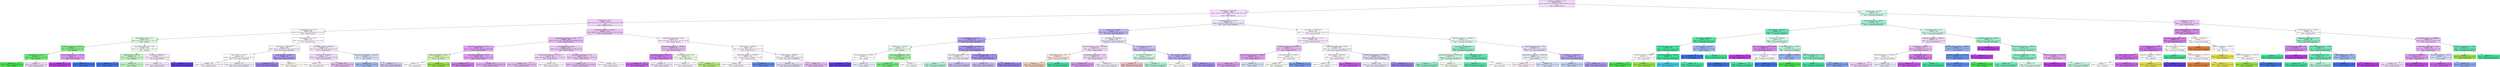 digraph Tree {
node [shape=box, style="filled", color="black"] ;
0 [label="payments_to_affiliates <= 25.5\nsamples = 4374\nvalue = [181, 326, 295, 233, 419, 230, 444, 638, 1273, 244\n91]\nclass = Human Services", fillcolor="#bd39e52b"] ;
1 [label="net_assets <= 17701152.0\nsamples = 3968\nvalue = [176, 313, 290, 227, 232, 229, 387, 634, 1147, 243\n90]\nclass = Human Services", fillcolor="#bd39e527"] ;
0 -> 1 [labeldistance=2.5, labelangle=45, headlabel="True"] ;
2 [label="overall_score <= 83.51\nsamples = 3044\nvalue = [151, 247, 235, 207, 149, 176, 306, 361, 973, 170\n69]\nclass = Human Services", fillcolor="#bd39e53a"] ;
1 -> 2 ;
3 [label="accountability_score <= 72.0\nsamples = 866\nvalue = [52, 66, 61, 114, 32, 49, 99, 148, 179, 41, 25]\nclass = Human Services", fillcolor="#bd39e50b"] ;
2 -> 3 ;
4 [label="accountability_score <= 51.5\nsamples = 156\nvalue = [3, 6, 16, 55, 2, 4, 15, 11, 34, 7, 3]\nclass = Religion", fillcolor="#39e5412c"] ;
3 -> 4 ;
5 [label="fundraising_expenses <= 564355.5\nsamples = 26\nvalue = [0, 0, 0, 18, 0, 1, 2, 0, 4, 1, 0]\nclass = Religion", fillcolor="#39e541a2"] ;
4 -> 5 ;
6 [label="financial_score <= 91.765\nsamples = 23\nvalue = [0, 0, 0, 18, 0, 1, 1, 0, 2, 1, 0]\nclass = Religion", fillcolor="#39e541c2"] ;
5 -> 6 ;
7 [label="samples = 17\nvalue = [0, 0, 0, 17, 0, 0, 0, 0, 0, 0, 0]\nclass = Religion", fillcolor="#39e541ff"] ;
6 -> 7 ;
8 [label="samples = 6\nvalue = [0, 0, 0, 1, 0, 1, 1, 0, 2, 1, 0]\nclass = Human Services", fillcolor="#bd39e533"] ;
6 -> 8 ;
9 [label="excess_or_deficit_for_year <= -33700.0\nsamples = 3\nvalue = [0, 0, 0, 0, 0, 0, 1, 0, 2, 0, 0]\nclass = Human Services", fillcolor="#bd39e57f"] ;
5 -> 9 ;
10 [label="samples = 2\nvalue = [0, 0, 0, 0, 0, 0, 0, 0, 2, 0, 0]\nclass = Human Services", fillcolor="#bd39e5ff"] ;
9 -> 10 ;
11 [label="samples = 1\nvalue = [0, 0, 0, 0, 0, 0, 1, 0, 0, 0, 0]\nclass = Health", fillcolor="#396fe5ff"] ;
9 -> 11 ;
12 [label="comp_leader_expense_pct <= 3.62\nsamples = 130\nvalue = [3, 6, 16, 37, 2, 3, 13, 11, 30, 6, 3]\nclass = Religion", fillcolor="#39e54112"] ;
4 -> 12 ;
13 [label="financial_score <= 23.165\nsamples = 53\nvalue = [1, 2, 5, 24, 0, 1, 4, 2, 9, 4, 1]\nclass = Religion", fillcolor="#39e54157"] ;
12 -> 13 ;
14 [label="samples = 3\nvalue = [0, 0, 0, 0, 0, 0, 3, 0, 0, 0, 0]\nclass = Health", fillcolor="#396fe5ff"] ;
13 -> 14 ;
15 [label="samples = 50\nvalue = [1, 2, 5, 24, 0, 1, 1, 2, 9, 4, 1]\nclass = Religion", fillcolor="#39e5415d"] ;
13 -> 15 ;
16 [label="net_assets <= 8931664.0\nsamples = 77\nvalue = [2, 4, 11, 13, 2, 2, 9, 9, 21, 2, 2]\nclass = Human Services", fillcolor="#bd39e520"] ;
12 -> 16 ;
17 [label="samples = 74\nvalue = [2, 4, 11, 13, 2, 2, 9, 6, 21, 2, 2]\nclass = Human Services", fillcolor="#bd39e521"] ;
16 -> 17 ;
18 [label="samples = 3\nvalue = [0, 0, 0, 0, 0, 0, 0, 3, 0, 0, 0]\nclass = Arts, Culture, Humanities", fillcolor="#6139e5ff"] ;
16 -> 18 ;
19 [label="accountability_score <= 92.5\nsamples = 710\nvalue = [49, 60, 45, 59, 30, 45, 84, 137, 145, 34, 22]\nclass = Human Services", fillcolor="#bd39e504"] ;
3 -> 19 ;
20 [label="net_assets <= 9052270.0\nsamples = 507\nvalue = [40, 45, 30, 46, 16, 30, 49, 118, 89, 28, 16]\nclass = Arts, Culture, Humanities", fillcolor="#6139e512"] ;
19 -> 20 ;
21 [label="other_revenue <= 15527.0\nsamples = 458\nvalue = [40, 40, 30, 42, 16, 28, 44, 91, 85, 28, 14]\nclass = Arts, Culture, Humanities", fillcolor="#6139e504"] ;
20 -> 21 ;
22 [label="samples = 186\nvalue = [25, 19, 17, 20, 4, 13, 21, 22, 33, 6, 6]\nclass = Human Services", fillcolor="#bd39e50d"] ;
21 -> 22 ;
23 [label="samples = 272\nvalue = [15, 21, 13, 22, 12, 15, 23, 69, 52, 22, 8]\nclass = Arts, Culture, Humanities", fillcolor="#6139e514"] ;
21 -> 23 ;
24 [label="other_revenue <= 516982.5\nsamples = 49\nvalue = [0, 5, 0, 4, 0, 2, 5, 27, 4, 0, 2]\nclass = Arts, Culture, Humanities", fillcolor="#6139e57f"] ;
20 -> 24 ;
25 [label="samples = 34\nvalue = [0, 0, 0, 2, 0, 1, 3, 23, 3, 0, 2]\nclass = Arts, Culture, Humanities", fillcolor="#6139e5a5"] ;
24 -> 25 ;
26 [label="samples = 15\nvalue = [0, 5, 0, 2, 0, 1, 2, 4, 1, 0, 0]\nclass = Education", fillcolor="#e5dc3917"] ;
24 -> 26 ;
27 [label="comp_leader_income <= 216225.0\nsamples = 203\nvalue = [9, 15, 15, 13, 14, 15, 35, 19, 56, 6, 6]\nclass = Human Services", fillcolor="#bd39e520"] ;
19 -> 27 ;
28 [label="net_assets <= 2479305.5\nsamples = 172\nvalue = [6, 13, 12, 13, 14, 14, 24, 13, 53, 6, 4]\nclass = Human Services", fillcolor="#bd39e532"] ;
27 -> 28 ;
29 [label="samples = 104\nvalue = [2, 5, 10, 7, 12, 9, 21, 8, 23, 3, 4]\nclass = Human Services", fillcolor="#bd39e506"] ;
28 -> 29 ;
30 [label="samples = 68\nvalue = [4, 8, 2, 6, 2, 5, 3, 5, 30, 3, 0]\nclass = Human Services", fillcolor="#bd39e55d"] ;
28 -> 30 ;
31 [label="administrative_expenses <= 1261101.5\nsamples = 31\nvalue = [3, 2, 3, 0, 0, 1, 11, 6, 3, 0, 2]\nclass = Health", fillcolor="#396fe533"] ;
27 -> 31 ;
32 [label="samples = 18\nvalue = [1, 1, 1, 0, 0, 1, 10, 1, 2, 0, 1]\nclass = Health", fillcolor="#396fe580"] ;
31 -> 32 ;
33 [label="samples = 13\nvalue = [2, 1, 2, 0, 0, 0, 1, 5, 1, 0, 1]\nclass = Arts, Culture, Humanities", fillcolor="#6139e546"] ;
31 -> 33 ;
34 [label="comp_leader_income <= 161959.0\nsamples = 2178\nvalue = [99, 181, 174, 93, 117, 127, 207, 213, 794, 129, 44]\nclass = Human Services", fillcolor="#bd39e54b"] ;
2 -> 34 ;
35 [label="comp_leader_expense_pct <= 2.185\nsamples = 1624\nvalue = [57, 113, 121, 75, 92, 96, 132, 139, 669, 110, 20]\nclass = Human Services", fillcolor="#bd39e55b"] ;
34 -> 35 ;
36 [label="comp_leader_expense_pct <= 0.13\nsamples = 427\nvalue = [6, 28, 43, 27, 23, 16, 25, 15, 224, 14, 6]\nclass = Human Services", fillcolor="#bd39e578"] ;
35 -> 36 ;
37 [label="comp_leader_income <= 8187.5\nsamples = 14\nvalue = [0, 0, 7, 2, 1, 0, 0, 0, 3, 0, 1]\nclass = International", fillcolor="#8fe5395d"] ;
36 -> 37 ;
38 [label="samples = 10\nvalue = [0, 0, 3, 2, 1, 0, 0, 0, 3, 0, 1]\nclass = International", fillcolor="#8fe53900"] ;
37 -> 38 ;
39 [label="samples = 4\nvalue = [0, 0, 4, 0, 0, 0, 0, 0, 0, 0, 0]\nclass = International", fillcolor="#8fe539ff"] ;
37 -> 39 ;
40 [label="comp_leader_expense_pct <= 0.675\nsamples = 413\nvalue = [6, 28, 36, 25, 22, 16, 25, 15, 221, 14, 5]\nclass = Human Services", fillcolor="#bd39e57d"] ;
36 -> 40 ;
41 [label="samples = 84\nvalue = [0, 1, 8, 9, 2, 0, 1, 1, 61, 0, 1]\nclass = Human Services", fillcolor="#bd39e5b1"] ;
40 -> 41 ;
42 [label="samples = 329\nvalue = [6, 27, 28, 16, 20, 16, 24, 14, 160, 14, 4]\nclass = Human Services", fillcolor="#bd39e570"] ;
40 -> 42 ;
43 [label="accountability_score <= 89.5\nsamples = 1197\nvalue = [51, 85, 78, 48, 69, 80, 107, 124, 445, 96, 14]\nclass = Human Services", fillcolor="#bd39e54c"] ;
35 -> 43 ;
44 [label="administrative_expenses <= 212951.5\nsamples = 459\nvalue = [26, 38, 15, 16, 21, 20, 24, 87, 175, 31, 6]\nclass = Human Services", fillcolor="#bd39e53c"] ;
43 -> 44 ;
45 [label="samples = 247\nvalue = [18, 18, 7, 12, 16, 10, 20, 23, 103, 18, 2]\nclass = Human Services", fillcolor="#bd39e55b"] ;
44 -> 45 ;
46 [label="samples = 212\nvalue = [8, 20, 8, 4, 5, 10, 4, 64, 72, 13, 4]\nclass = Human Services", fillcolor="#bd39e50e"] ;
44 -> 46 ;
47 [label="comp_leader_expense_pct <= 6.05\nsamples = 738\nvalue = [25, 47, 63, 32, 48, 60, 83, 37, 270, 65, 8]\nclass = Human Services", fillcolor="#bd39e549"] ;
43 -> 47 ;
48 [label="samples = 579\nvalue = [16, 37, 50, 27, 40, 41, 53, 28, 233, 50, 4]\nclass = Human Services", fillcolor="#bd39e557"] ;
47 -> 48 ;
49 [label="samples = 159\nvalue = [9, 10, 13, 5, 8, 19, 30, 9, 37, 15, 4]\nclass = Human Services", fillcolor="#bd39e50e"] ;
47 -> 49 ;
50 [label="comp_leader_expense_pct <= 1.455\nsamples = 554\nvalue = [42, 68, 53, 18, 25, 31, 75, 74, 125, 19, 24]\nclass = Human Services", fillcolor="#bd39e51b"] ;
34 -> 50 ;
51 [label="administrative_expenses <= 1732900.0\nsamples = 69\nvalue = [1, 4, 12, 4, 3, 3, 3, 3, 32, 2, 2]\nclass = Human Services", fillcolor="#bd39e559"] ;
50 -> 51 ;
52 [label="comp_leader_income <= 224918.5\nsamples = 36\nvalue = [0, 1, 1, 0, 1, 3, 1, 1, 25, 1, 2]\nclass = Human Services", fillcolor="#bd39e5aa"] ;
51 -> 52 ;
53 [label="samples = 27\nvalue = [0, 1, 0, 0, 1, 1, 1, 1, 22, 0, 0]\nclass = Human Services", fillcolor="#bd39e5ce"] ;
52 -> 53 ;
54 [label="samples = 9\nvalue = [0, 0, 1, 0, 0, 2, 0, 0, 3, 1, 2]\nclass = Human Services", fillcolor="#bd39e524"] ;
52 -> 54 ;
55 [label="accountability_score <= 98.5\nsamples = 33\nvalue = [1, 3, 11, 4, 2, 0, 2, 2, 7, 1, 0]\nclass = International", fillcolor="#8fe53927"] ;
51 -> 55 ;
56 [label="samples = 21\nvalue = [1, 3, 2, 4, 1, 0, 2, 2, 5, 1, 0]\nclass = Human Services", fillcolor="#bd39e50f"] ;
55 -> 56 ;
57 [label="samples = 12\nvalue = [0, 0, 9, 0, 1, 0, 0, 0, 2, 0, 0]\nclass = International", fillcolor="#8fe539b2"] ;
55 -> 57 ;
58 [label="other_revenue <= 183997.0\nsamples = 485\nvalue = [41, 64, 41, 14, 22, 28, 72, 71, 93, 17, 22]\nclass = Human Services", fillcolor="#bd39e50d"] ;
50 -> 58 ;
59 [label="fundraising_expenses <= 1824822.0\nsamples = 305\nvalue = [30, 49, 31, 8, 15, 20, 49, 25, 57, 5, 16]\nclass = Human Services", fillcolor="#bd39e508"] ;
58 -> 59 ;
60 [label="samples = 298\nvalue = [30, 49, 31, 8, 15, 19, 43, 25, 57, 5, 16]\nclass = Human Services", fillcolor="#bd39e508"] ;
59 -> 60 ;
61 [label="samples = 7\nvalue = [0, 0, 0, 0, 0, 1, 6, 0, 0, 0, 0]\nclass = Health", fillcolor="#396fe5d4"] ;
59 -> 61 ;
62 [label="other_revenue <= 870932.0\nsamples = 180\nvalue = [11, 15, 10, 6, 7, 8, 23, 46, 36, 12, 6]\nclass = Arts, Culture, Humanities", fillcolor="#6139e512"] ;
58 -> 62 ;
63 [label="samples = 144\nvalue = [10, 13, 8, 5, 7, 6, 20, 40, 19, 10, 6]\nclass = Arts, Culture, Humanities", fillcolor="#6139e529"] ;
62 -> 63 ;
64 [label="samples = 36\nvalue = [1, 2, 2, 1, 0, 2, 3, 6, 17, 2, 0]\nclass = Human Services", fillcolor="#bd39e55e"] ;
62 -> 64 ;
65 [label="accountability_score <= 92.5\nsamples = 924\nvalue = [25, 66, 55, 20, 83, 53, 81, 273, 174, 73, 21]\nclass = Arts, Culture, Humanities", fillcolor="#6139e522"] ;
1 -> 65 ;
66 [label="overall_score <= 89.985\nsamples = 359\nvalue = [8, 31, 13, 9, 26, 19, 16, 167, 48, 11, 11]\nclass = Arts, Culture, Humanities", fillcolor="#6139e562"] ;
65 -> 66 ;
67 [label="accountability_score <= 75.5\nsamples = 243\nvalue = [2, 23, 10, 8, 16, 9, 11, 132, 23, 6, 3]\nclass = Arts, Culture, Humanities", fillcolor="#6139e57e"] ;
66 -> 67 ;
68 [label="overall_score <= 78.305\nsamples = 19\nvalue = [1, 3, 3, 5, 0, 0, 3, 3, 0, 1, 0]\nclass = Religion", fillcolor="#39e54120"] ;
67 -> 68 ;
69 [label="comp_leader_income <= 93160.0\nsamples = 12\nvalue = [1, 2, 2, 1, 0, 0, 3, 3, 0, 0, 0]\nclass = Health", fillcolor="#396fe500"] ;
68 -> 69 ;
70 [label="samples = 2\nvalue = [0, 0, 0, 0, 0, 0, 0, 2, 0, 0, 0]\nclass = Arts, Culture, Humanities", fillcolor="#6139e5ff"] ;
69 -> 70 ;
71 [label="samples = 10\nvalue = [1, 2, 2, 1, 0, 0, 3, 1, 0, 0, 0]\nclass = Health", fillcolor="#396fe520"] ;
69 -> 71 ;
72 [label="comp_leader_expense_pct <= 6.0\nsamples = 7\nvalue = [0, 1, 1, 4, 0, 0, 0, 0, 0, 1, 0]\nclass = Religion", fillcolor="#39e5417f"] ;
68 -> 72 ;
73 [label="samples = 5\nvalue = [0, 0, 1, 4, 0, 0, 0, 0, 0, 0, 0]\nclass = Religion", fillcolor="#39e541bf"] ;
72 -> 73 ;
74 [label="samples = 2\nvalue = [0, 1, 0, 0, 0, 0, 0, 0, 0, 1, 0]\nclass = Education", fillcolor="#e5dc3900"] ;
72 -> 74 ;
75 [label="fundraising_expenses <= 166415.0\nsamples = 224\nvalue = [1, 20, 7, 3, 16, 9, 8, 129, 23, 5, 3]\nclass = Arts, Culture, Humanities", fillcolor="#6139e586"] ;
67 -> 75 ;
76 [label="comp_leader_expense_pct <= 3.54\nsamples = 19\nvalue = [0, 2, 0, 0, 5, 4, 0, 6, 2, 0, 0]\nclass = Arts, Culture, Humanities", fillcolor="#6139e512"] ;
75 -> 76 ;
77 [label="samples = 7\nvalue = [0, 0, 0, 0, 4, 1, 0, 0, 2, 0, 0]\nclass = Community Development", fillcolor="#39e59d66"] ;
76 -> 77 ;
78 [label="samples = 12\nvalue = [0, 2, 0, 0, 1, 3, 0, 6, 0, 0, 0]\nclass = Arts, Culture, Humanities", fillcolor="#6139e555"] ;
76 -> 78 ;
79 [label="comp_leader_expense_pct <= 1.475\nsamples = 205\nvalue = [1, 18, 7, 3, 11, 5, 8, 123, 21, 5, 3]\nclass = Arts, Culture, Humanities", fillcolor="#6139e58d"] ;
75 -> 79 ;
80 [label="samples = 62\nvalue = [0, 6, 3, 3, 6, 0, 4, 28, 10, 1, 1]\nclass = Arts, Culture, Humanities", fillcolor="#6139e558"] ;
79 -> 80 ;
81 [label="samples = 143\nvalue = [1, 12, 4, 0, 5, 5, 4, 95, 11, 4, 2]\nclass = Arts, Culture, Humanities", fillcolor="#6139e5a2"] ;
79 -> 81 ;
82 [label="net_assets <= 37432464.0\nsamples = 116\nvalue = [6, 8, 3, 1, 10, 10, 5, 35, 25, 5, 8]\nclass = Arts, Culture, Humanities", fillcolor="#6139e51c"] ;
66 -> 82 ;
83 [label="excess_or_deficit_for_year <= -1187995.0\nsamples = 61\nvalue = [5, 3, 1, 0, 4, 4, 3, 13, 22, 2, 4]\nclass = Human Services", fillcolor="#bd39e530"] ;
82 -> 83 ;
84 [label="accountability_score <= 91.0\nsamples = 8\nvalue = [3, 1, 1, 0, 2, 0, 1, 0, 0, 0, 0]\nclass = Human and Civil Rights", fillcolor="#e581392a"] ;
83 -> 84 ;
85 [label="samples = 6\nvalue = [3, 1, 1, 0, 0, 0, 1, 0, 0, 0, 0]\nclass = Human and Civil Rights", fillcolor="#e5813966"] ;
84 -> 85 ;
86 [label="samples = 2\nvalue = [0, 0, 0, 0, 2, 0, 0, 0, 0, 0, 0]\nclass = Community Development", fillcolor="#39e59dff"] ;
84 -> 86 ;
87 [label="comp_leader_expense_pct <= 1.375\nsamples = 53\nvalue = [2, 2, 0, 0, 2, 4, 2, 13, 22, 2, 4]\nclass = Human Services", fillcolor="#bd39e539"] ;
83 -> 87 ;
88 [label="samples = 18\nvalue = [1, 1, 0, 0, 2, 0, 1, 0, 11, 0, 2]\nclass = Human Services", fillcolor="#bd39e58f"] ;
87 -> 88 ;
89 [label="samples = 35\nvalue = [1, 1, 0, 0, 0, 4, 1, 13, 11, 2, 2]\nclass = Arts, Culture, Humanities", fillcolor="#6139e515"] ;
87 -> 89 ;
90 [label="financial_score <= 91.94\nsamples = 55\nvalue = [1, 5, 2, 1, 6, 6, 2, 22, 3, 3, 4]\nclass = Arts, Culture, Humanities", fillcolor="#6139e553"] ;
82 -> 90 ;
91 [label="net_assets <= 78284800.0\nsamples = 13\nvalue = [0, 0, 0, 0, 5, 1, 0, 2, 1, 2, 2]\nclass = Community Development", fillcolor="#39e59d46"] ;
90 -> 91 ;
92 [label="samples = 4\nvalue = [0, 0, 0, 0, 0, 0, 0, 1, 1, 0, 2]\nclass = Research and Public Policy", fillcolor="#e5395055"] ;
91 -> 92 ;
93 [label="samples = 9\nvalue = [0, 0, 0, 0, 5, 1, 0, 1, 0, 2, 0]\nclass = Community Development", fillcolor="#39e59d6d"] ;
91 -> 93 ;
94 [label="other_revenue <= 586804.0\nsamples = 42\nvalue = [1, 5, 2, 1, 1, 5, 2, 20, 2, 1, 2]\nclass = Arts, Culture, Humanities", fillcolor="#6139e567"] ;
90 -> 94 ;
95 [label="samples = 11\nvalue = [0, 2, 1, 0, 1, 2, 2, 1, 0, 0, 2]\nclass = Education", fillcolor="#e5dc3900"] ;
94 -> 95 ;
96 [label="samples = 31\nvalue = [1, 3, 1, 1, 0, 3, 0, 19, 2, 1, 0]\nclass = Arts, Culture, Humanities", fillcolor="#6139e592"] ;
94 -> 96 ;
97 [label="net_assets <= 101787152.0\nsamples = 565\nvalue = [17, 35, 42, 11, 57, 34, 65, 106, 126, 62, 10]\nclass = Human Services", fillcolor="#bd39e50b"] ;
65 -> 97 ;
98 [label="comp_leader_expense_pct <= 1.145\nsamples = 434\nvalue = [16, 29, 31, 11, 18, 25, 49, 78, 114, 55, 8]\nclass = Human Services", fillcolor="#bd39e51a"] ;
97 -> 98 ;
99 [label="fundraising_expenses <= 3363013.0\nsamples = 150\nvalue = [4, 8, 18, 8, 6, 4, 18, 9, 62, 11, 2]\nclass = Human Services", fillcolor="#bd39e555"] ;
98 -> 99 ;
100 [label="excess_or_deficit_for_year <= 7144696.5\nsamples = 106\nvalue = [2, 4, 9, 3, 6, 1, 9, 7, 56, 7, 2]\nclass = Human Services", fillcolor="#bd39e57c"] ;
99 -> 100 ;
101 [label="samples = 95\nvalue = [2, 2, 9, 2, 5, 0, 5, 7, 54, 7, 2]\nclass = Human Services", fillcolor="#bd39e585"] ;
100 -> 101 ;
102 [label="samples = 11\nvalue = [0, 2, 0, 1, 1, 1, 4, 0, 2, 0, 0]\nclass = Health", fillcolor="#396fe539"] ;
100 -> 102 ;
103 [label="comp_leader_income <= 464435.5\nsamples = 44\nvalue = [2, 4, 9, 5, 0, 3, 9, 2, 6, 4, 0]\nclass = International", fillcolor="#8fe53900"] ;
99 -> 103 ;
104 [label="samples = 36\nvalue = [2, 3, 8, 5, 0, 3, 3, 2, 6, 4, 0]\nclass = International", fillcolor="#8fe53911"] ;
103 -> 104 ;
105 [label="samples = 8\nvalue = [0, 1, 1, 0, 0, 0, 6, 0, 0, 0, 0]\nclass = Health", fillcolor="#396fe5b6"] ;
103 -> 105 ;
106 [label="comp_leader_expense_pct <= 2.225\nsamples = 284\nvalue = [12, 21, 13, 3, 12, 21, 31, 69, 52, 44, 6]\nclass = Arts, Culture, Humanities", fillcolor="#6139e513"] ;
98 -> 106 ;
107 [label="other_revenue <= 3947242.0\nsamples = 123\nvalue = [5, 5, 7, 2, 8, 6, 9, 20, 31, 27, 3]\nclass = Human Services", fillcolor="#bd39e50b"] ;
106 -> 107 ;
108 [label="samples = 116\nvalue = [5, 5, 7, 2, 8, 6, 9, 20, 25, 26, 3]\nclass = Animals", fillcolor="#e539ae03"] ;
107 -> 108 ;
109 [label="samples = 7\nvalue = [0, 0, 0, 0, 0, 0, 0, 0, 6, 1, 0]\nclass = Human Services", fillcolor="#bd39e5d4"] ;
107 -> 109 ;
110 [label="administrative_expenses <= 1467960.0\nsamples = 161\nvalue = [7, 16, 6, 1, 4, 15, 22, 49, 21, 17, 3]\nclass = Arts, Culture, Humanities", fillcolor="#6139e532"] ;
106 -> 110 ;
111 [label="samples = 139\nvalue = [7, 16, 4, 1, 4, 14, 20, 34, 21, 16, 2]\nclass = Arts, Culture, Humanities", fillcolor="#6139e51c"] ;
110 -> 111 ;
112 [label="samples = 22\nvalue = [0, 0, 2, 0, 0, 1, 2, 15, 0, 1, 1]\nclass = Arts, Culture, Humanities", fillcolor="#6139e5a6"] ;
110 -> 112 ;
113 [label="fundraising_expenses <= 2148622.5\nsamples = 131\nvalue = [1, 6, 11, 0, 39, 9, 16, 28, 12, 7, 2]\nclass = Community Development", fillcolor="#39e59d1b"] ;
97 -> 113 ;
114 [label="net_assets <= 232443328.0\nsamples = 58\nvalue = [0, 2, 4, 0, 35, 3, 2, 5, 5, 1, 1]\nclass = Community Development", fillcolor="#39e59d90"] ;
113 -> 114 ;
115 [label="administrative_expenses <= 2563316.0\nsamples = 29\nvalue = [0, 1, 4, 0, 11, 2, 2, 5, 3, 1, 0]\nclass = Community Development", fillcolor="#39e59d40"] ;
114 -> 115 ;
116 [label="samples = 17\nvalue = [0, 1, 0, 0, 11, 0, 2, 3, 0, 0, 0]\nclass = Community Development", fillcolor="#39e59d92"] ;
115 -> 116 ;
117 [label="samples = 12\nvalue = [0, 0, 4, 0, 0, 2, 0, 2, 3, 1, 0]\nclass = International", fillcolor="#8fe5391c"] ;
115 -> 117 ;
118 [label="overall_score <= 98.21\nsamples = 29\nvalue = [0, 1, 0, 0, 24, 1, 0, 0, 2, 0, 1]\nclass = Community Development", fillcolor="#39e59dd0"] ;
114 -> 118 ;
119 [label="samples = 27\nvalue = [0, 0, 0, 0, 24, 0, 0, 0, 2, 0, 1]\nclass = Community Development", fillcolor="#39e59de0"] ;
118 -> 119 ;
120 [label="samples = 2\nvalue = [0, 1, 0, 0, 0, 1, 0, 0, 0, 0, 0]\nclass = Education", fillcolor="#e5dc3900"] ;
118 -> 120 ;
121 [label="comp_leader_expense_pct <= 0.39\nsamples = 73\nvalue = [1, 4, 7, 0, 4, 6, 14, 23, 7, 6, 1]\nclass = Arts, Culture, Humanities", fillcolor="#6139e527"] ;
113 -> 121 ;
122 [label="administrative_expenses <= 15328214.0\nsamples = 38\nvalue = [0, 0, 6, 0, 1, 4, 10, 5, 6, 6, 0]\nclass = Health", fillcolor="#396fe520"] ;
121 -> 122 ;
123 [label="samples = 13\nvalue = [0, 0, 3, 0, 0, 3, 0, 0, 3, 4, 0]\nclass = Animals", fillcolor="#e539ae1a"] ;
122 -> 123 ;
124 [label="samples = 25\nvalue = [0, 0, 3, 0, 1, 1, 10, 5, 3, 2, 0]\nclass = Health", fillcolor="#396fe540"] ;
122 -> 124 ;
125 [label="net_assets <= 131696272.0\nsamples = 35\nvalue = [1, 4, 1, 0, 3, 2, 4, 18, 1, 0, 1]\nclass = Arts, Culture, Humanities", fillcolor="#6139e573"] ;
121 -> 125 ;
126 [label="samples = 4\nvalue = [0, 0, 0, 0, 1, 0, 2, 0, 1, 0, 0]\nclass = Health", fillcolor="#396fe555"] ;
125 -> 126 ;
127 [label="samples = 31\nvalue = [1, 4, 1, 0, 2, 2, 2, 18, 0, 0, 1]\nclass = Arts, Culture, Humanities", fillcolor="#6139e584"] ;
125 -> 127 ;
128 [label="financial_score <= 87.575\nsamples = 406\nvalue = [5, 13, 5, 6, 187, 1, 57, 4, 126, 1, 1]\nclass = Community Development", fillcolor="#39e59d38"] ;
0 -> 128 [labeldistance=2.5, labelangle=-45, headlabel="False"] ;
129 [label="comp_leader_income <= 98820.0\nsamples = 248\nvalue = [3, 5, 2, 5, 143, 1, 35, 3, 50, 0, 1]\nclass = Community Development", fillcolor="#39e59d78"] ;
128 -> 129 ;
130 [label="other_revenue <= 211304.0\nsamples = 88\nvalue = [0, 0, 1, 2, 71, 1, 8, 0, 5, 0, 0]\nclass = Community Development", fillcolor="#39e59dc9"] ;
129 -> 130 ;
131 [label="net_assets <= 6448995.5\nsamples = 68\nvalue = [0, 0, 1, 1, 62, 1, 2, 0, 1, 0, 0]\nclass = Community Development", fillcolor="#39e59de8"] ;
130 -> 131 ;
132 [label="comp_leader_expense_pct <= 0.545\nsamples = 65\nvalue = [0, 0, 1, 1, 61, 1, 0, 0, 1, 0, 0]\nclass = Community Development", fillcolor="#39e59def"] ;
131 -> 132 ;
133 [label="comp_leader_income <= 38096.5\nsamples = 2\nvalue = [0, 0, 1, 1, 0, 0, 0, 0, 0, 0, 0]\nclass = International", fillcolor="#8fe53900"] ;
132 -> 133 ;
134 [label="samples = 1\nvalue = [0, 0, 0, 1, 0, 0, 0, 0, 0, 0, 0]\nclass = Religion", fillcolor="#39e541ff"] ;
133 -> 134 ;
135 [label="samples = 1\nvalue = [0, 0, 1, 0, 0, 0, 0, 0, 0, 0, 0]\nclass = International", fillcolor="#8fe539ff"] ;
133 -> 135 ;
136 [label="fundraising_expenses <= 29019.0\nsamples = 63\nvalue = [0, 0, 0, 0, 61, 1, 0, 0, 1, 0, 0]\nclass = Community Development", fillcolor="#39e59df7"] ;
132 -> 136 ;
137 [label="samples = 1\nvalue = [0, 0, 0, 0, 0, 1, 0, 0, 0, 0, 0]\nclass = Environment", fillcolor="#39cee5ff"] ;
136 -> 137 ;
138 [label="samples = 62\nvalue = [0, 0, 0, 0, 61, 0, 0, 0, 1, 0, 0]\nclass = Community Development", fillcolor="#39e59dfb"] ;
136 -> 138 ;
139 [label="other_revenue <= 166420.0\nsamples = 3\nvalue = [0, 0, 0, 0, 1, 0, 2, 0, 0, 0, 0]\nclass = Health", fillcolor="#396fe57f"] ;
131 -> 139 ;
140 [label="samples = 2\nvalue = [0, 0, 0, 0, 0, 0, 2, 0, 0, 0, 0]\nclass = Health", fillcolor="#396fe5ff"] ;
139 -> 140 ;
141 [label="samples = 1\nvalue = [0, 0, 0, 0, 1, 0, 0, 0, 0, 0, 0]\nclass = Community Development", fillcolor="#39e59dff"] ;
139 -> 141 ;
142 [label="net_assets <= 3635853.0\nsamples = 20\nvalue = [0, 0, 0, 1, 9, 0, 6, 0, 4, 0, 0]\nclass = Community Development", fillcolor="#39e59d37"] ;
130 -> 142 ;
143 [label="excess_or_deficit_for_year <= 345759.5\nsamples = 6\nvalue = [0, 0, 0, 0, 1, 0, 1, 0, 4, 0, 0]\nclass = Human Services", fillcolor="#bd39e599"] ;
142 -> 143 ;
144 [label="samples = 4\nvalue = [0, 0, 0, 0, 0, 0, 0, 0, 4, 0, 0]\nclass = Human Services", fillcolor="#bd39e5ff"] ;
143 -> 144 ;
145 [label="excess_or_deficit_for_year <= 541384.0\nsamples = 2\nvalue = [0, 0, 0, 0, 1, 0, 1, 0, 0, 0, 0]\nclass = Community Development", fillcolor="#39e59d00"] ;
143 -> 145 ;
146 [label="samples = 1\nvalue = [0, 0, 0, 0, 0, 0, 1, 0, 0, 0, 0]\nclass = Health", fillcolor="#396fe5ff"] ;
145 -> 146 ;
147 [label="samples = 1\nvalue = [0, 0, 0, 0, 1, 0, 0, 0, 0, 0, 0]\nclass = Community Development", fillcolor="#39e59dff"] ;
145 -> 147 ;
148 [label="comp_leader_income <= 57654.0\nsamples = 14\nvalue = [0, 0, 0, 1, 8, 0, 5, 0, 0, 0, 0]\nclass = Community Development", fillcolor="#39e59d55"] ;
142 -> 148 ;
149 [label="payments_to_affiliates <= 800861.5\nsamples = 3\nvalue = [0, 0, 0, 1, 0, 0, 2, 0, 0, 0, 0]\nclass = Health", fillcolor="#396fe57f"] ;
148 -> 149 ;
150 [label="samples = 2\nvalue = [0, 0, 0, 0, 0, 0, 2, 0, 0, 0, 0]\nclass = Health", fillcolor="#396fe5ff"] ;
149 -> 150 ;
151 [label="samples = 1\nvalue = [0, 0, 0, 1, 0, 0, 0, 0, 0, 0, 0]\nclass = Religion", fillcolor="#39e541ff"] ;
149 -> 151 ;
152 [label="comp_leader_expense_pct <= 3.415\nsamples = 11\nvalue = [0, 0, 0, 0, 8, 0, 3, 0, 0, 0, 0]\nclass = Community Development", fillcolor="#39e59d9f"] ;
148 -> 152 ;
153 [label="samples = 7\nvalue = [0, 0, 0, 0, 7, 0, 0, 0, 0, 0, 0]\nclass = Community Development", fillcolor="#39e59dff"] ;
152 -> 153 ;
154 [label="samples = 4\nvalue = [0, 0, 0, 0, 1, 0, 3, 0, 0, 0, 0]\nclass = Health", fillcolor="#396fe5aa"] ;
152 -> 154 ;
155 [label="accountability_score <= 95.0\nsamples = 160\nvalue = [3, 5, 1, 3, 72, 0, 27, 3, 45, 0, 1]\nclass = Community Development", fillcolor="#39e59d3c"] ;
129 -> 155 ;
156 [label="payments_to_affiliates <= 168447.0\nsamples = 53\nvalue = [2, 3, 0, 1, 8, 0, 15, 1, 22, 0, 1]\nclass = Human Services", fillcolor="#bd39e52f"] ;
155 -> 156 ;
157 [label="overall_score <= 82.985\nsamples = 36\nvalue = [2, 2, 0, 0, 8, 0, 4, 1, 18, 0, 1]\nclass = Human Services", fillcolor="#bd39e55b"] ;
156 -> 157 ;
158 [label="fundraising_expenses <= 256560.5\nsamples = 16\nvalue = [2, 2, 0, 0, 4, 0, 4, 0, 3, 0, 1]\nclass = Community Development", fillcolor="#39e59d00"] ;
157 -> 158 ;
159 [label="samples = 6\nvalue = [2, 0, 0, 0, 1, 0, 0, 0, 3, 0, 0]\nclass = Human Services", fillcolor="#bd39e540"] ;
158 -> 159 ;
160 [label="samples = 10\nvalue = [0, 2, 0, 0, 3, 0, 4, 0, 0, 0, 1]\nclass = Health", fillcolor="#396fe524"] ;
158 -> 160 ;
161 [label="overall_score <= 88.35\nsamples = 20\nvalue = [0, 0, 0, 0, 4, 0, 0, 1, 15, 0, 0]\nclass = Human Services", fillcolor="#bd39e5af"] ;
157 -> 161 ;
162 [label="samples = 17\nvalue = [0, 0, 0, 0, 1, 0, 0, 1, 15, 0, 0]\nclass = Human Services", fillcolor="#bd39e5df"] ;
161 -> 162 ;
163 [label="samples = 3\nvalue = [0, 0, 0, 0, 3, 0, 0, 0, 0, 0, 0]\nclass = Community Development", fillcolor="#39e59dff"] ;
161 -> 163 ;
164 [label="excess_or_deficit_for_year <= 2546601.0\nsamples = 17\nvalue = [0, 1, 0, 1, 0, 0, 11, 0, 4, 0, 0]\nclass = Health", fillcolor="#396fe589"] ;
156 -> 164 ;
165 [label="payments_to_affiliates <= 3487358.5\nsamples = 14\nvalue = [0, 1, 0, 1, 0, 0, 11, 0, 1, 0, 0]\nclass = Health", fillcolor="#396fe5c4"] ;
164 -> 165 ;
166 [label="samples = 13\nvalue = [0, 1, 0, 0, 0, 0, 11, 0, 1, 0, 0]\nclass = Health", fillcolor="#396fe5d4"] ;
165 -> 166 ;
167 [label="samples = 1\nvalue = [0, 0, 0, 1, 0, 0, 0, 0, 0, 0, 0]\nclass = Religion", fillcolor="#39e541ff"] ;
165 -> 167 ;
168 [label="samples = 3\nvalue = [0, 0, 0, 0, 0, 0, 0, 0, 3, 0, 0]\nclass = Human Services", fillcolor="#bd39e5ff"] ;
164 -> 168 ;
169 [label="fundraising_expenses <= 142565.5\nsamples = 107\nvalue = [1, 2, 1, 2, 64, 0, 12, 2, 23, 0, 0]\nclass = Community Development", fillcolor="#39e59d7c"] ;
155 -> 169 ;
170 [label="samples = 4\nvalue = [0, 0, 0, 0, 0, 0, 0, 0, 4, 0, 0]\nclass = Human Services", fillcolor="#bd39e5ff"] ;
169 -> 170 ;
171 [label="administrative_expenses <= 3908742.5\nsamples = 103\nvalue = [1, 2, 1, 2, 64, 0, 12, 2, 19, 0, 0]\nclass = Community Development", fillcolor="#39e59d89"] ;
169 -> 171 ;
172 [label="comp_leader_expense_pct <= 2.645\nsamples = 94\nvalue = [1, 2, 0, 2, 62, 0, 11, 2, 14, 0, 0]\nclass = Community Development", fillcolor="#39e59d99"] ;
171 -> 172 ;
173 [label="samples = 66\nvalue = [1, 0, 0, 1, 51, 0, 4, 1, 8, 0, 0]\nclass = Community Development", fillcolor="#39e59dbd"] ;
172 -> 173 ;
174 [label="samples = 28\nvalue = [0, 2, 0, 1, 11, 0, 7, 1, 6, 0, 0]\nclass = Community Development", fillcolor="#39e59d31"] ;
172 -> 174 ;
175 [label="fundraising_expenses <= 2864706.0\nsamples = 9\nvalue = [0, 0, 1, 0, 2, 0, 1, 0, 5, 0, 0]\nclass = Human Services", fillcolor="#bd39e56d"] ;
171 -> 175 ;
176 [label="samples = 5\nvalue = [0, 0, 0, 0, 0, 0, 0, 0, 5, 0, 0]\nclass = Human Services", fillcolor="#bd39e5ff"] ;
175 -> 176 ;
177 [label="samples = 4\nvalue = [0, 0, 1, 0, 2, 0, 1, 0, 0, 0, 0]\nclass = Community Development", fillcolor="#39e59d55"] ;
175 -> 177 ;
178 [label="overall_score <= 90.78\nsamples = 158\nvalue = [2, 8, 3, 1, 44, 0, 22, 1, 76, 1, 0]\nclass = Human Services", fillcolor="#bd39e548"] ;
128 -> 178 ;
179 [label="excess_or_deficit_for_year <= 5866705.5\nsamples = 55\nvalue = [2, 5, 1, 1, 4, 0, 6, 1, 35, 0, 0]\nclass = Human Services", fillcolor="#bd39e597"] ;
178 -> 179 ;
180 [label="comp_leader_expense_pct <= 9.015\nsamples = 51\nvalue = [1, 4, 0, 1, 4, 0, 5, 1, 35, 0, 0]\nclass = Human Services", fillcolor="#bd39e5a6"] ;
179 -> 180 ;
181 [label="accountability_score <= 92.5\nsamples = 48\nvalue = [0, 3, 0, 1, 3, 0, 5, 1, 35, 0, 0]\nclass = Human Services", fillcolor="#bd39e5b2"] ;
180 -> 181 ;
182 [label="other_revenue <= 2449.0\nsamples = 46\nvalue = [0, 2, 0, 1, 3, 0, 5, 0, 35, 0, 0]\nclass = Human Services", fillcolor="#bd39e5bb"] ;
181 -> 182 ;
183 [label="samples = 2\nvalue = [0, 1, 0, 0, 0, 0, 1, 0, 0, 0, 0]\nclass = Education", fillcolor="#e5dc3900"] ;
182 -> 183 ;
184 [label="samples = 44\nvalue = [0, 1, 0, 1, 3, 0, 4, 0, 35, 0, 0]\nclass = Human Services", fillcolor="#bd39e5c6"] ;
182 -> 184 ;
185 [label="payments_to_affiliates <= 380358.0\nsamples = 2\nvalue = [0, 1, 0, 0, 0, 0, 0, 1, 0, 0, 0]\nclass = Education", fillcolor="#e5dc3900"] ;
181 -> 185 ;
186 [label="samples = 1\nvalue = [0, 1, 0, 0, 0, 0, 0, 0, 0, 0, 0]\nclass = Education", fillcolor="#e5dc39ff"] ;
185 -> 186 ;
187 [label="samples = 1\nvalue = [0, 0, 0, 0, 0, 0, 0, 1, 0, 0, 0]\nclass = Arts, Culture, Humanities", fillcolor="#6139e5ff"] ;
185 -> 187 ;
188 [label="comp_leader_income <= 97722.0\nsamples = 3\nvalue = [1, 1, 0, 0, 1, 0, 0, 0, 0, 0, 0]\nclass = Human and Civil Rights", fillcolor="#e5813900"] ;
180 -> 188 ;
189 [label="samples = 1\nvalue = [0, 0, 0, 0, 1, 0, 0, 0, 0, 0, 0]\nclass = Community Development", fillcolor="#39e59dff"] ;
188 -> 189 ;
190 [label="fundraising_expenses <= 187312.0\nsamples = 2\nvalue = [1, 1, 0, 0, 0, 0, 0, 0, 0, 0, 0]\nclass = Human and Civil Rights", fillcolor="#e5813900"] ;
188 -> 190 ;
191 [label="samples = 1\nvalue = [1, 0, 0, 0, 0, 0, 0, 0, 0, 0, 0]\nclass = Human and Civil Rights", fillcolor="#e58139ff"] ;
190 -> 191 ;
192 [label="samples = 1\nvalue = [0, 1, 0, 0, 0, 0, 0, 0, 0, 0, 0]\nclass = Education", fillcolor="#e5dc39ff"] ;
190 -> 192 ;
193 [label="net_assets <= 33373434.0\nsamples = 4\nvalue = [1, 1, 1, 0, 0, 0, 1, 0, 0, 0, 0]\nclass = Human and Civil Rights", fillcolor="#e5813900"] ;
179 -> 193 ;
194 [label="samples = 1\nvalue = [1, 0, 0, 0, 0, 0, 0, 0, 0, 0, 0]\nclass = Human and Civil Rights", fillcolor="#e58139ff"] ;
193 -> 194 ;
195 [label="payments_to_affiliates <= 24055.0\nsamples = 3\nvalue = [0, 1, 1, 0, 0, 0, 1, 0, 0, 0, 0]\nclass = Education", fillcolor="#e5dc3900"] ;
193 -> 195 ;
196 [label="samples = 1\nvalue = [0, 1, 0, 0, 0, 0, 0, 0, 0, 0, 0]\nclass = Education", fillcolor="#e5dc39ff"] ;
195 -> 196 ;
197 [label="administrative_expenses <= 2994134.5\nsamples = 2\nvalue = [0, 0, 1, 0, 0, 0, 1, 0, 0, 0, 0]\nclass = International", fillcolor="#8fe53900"] ;
195 -> 197 ;
198 [label="samples = 1\nvalue = [0, 0, 1, 0, 0, 0, 0, 0, 0, 0, 0]\nclass = International", fillcolor="#8fe539ff"] ;
197 -> 198 ;
199 [label="samples = 1\nvalue = [0, 0, 0, 0, 0, 0, 1, 0, 0, 0, 0]\nclass = Health", fillcolor="#396fe5ff"] ;
197 -> 199 ;
200 [label="comp_leader_income <= 116199.5\nsamples = 103\nvalue = [0, 3, 2, 0, 40, 0, 16, 0, 41, 1, 0]\nclass = Human Services", fillcolor="#bd39e504"] ;
178 -> 200 ;
201 [label="comp_leader_expense_pct <= 0.97\nsamples = 38\nvalue = [0, 0, 0, 0, 25, 0, 3, 0, 10, 0, 0]\nclass = Community Development", fillcolor="#39e59d89"] ;
200 -> 201 ;
202 [label="comp_leader_expense_pct <= 0.1\nsamples = 7\nvalue = [0, 0, 0, 0, 2, 0, 0, 0, 5, 0, 0]\nclass = Human Services", fillcolor="#bd39e599"] ;
201 -> 202 ;
203 [label="samples = 2\nvalue = [0, 0, 0, 0, 2, 0, 0, 0, 0, 0, 0]\nclass = Community Development", fillcolor="#39e59dff"] ;
202 -> 203 ;
204 [label="samples = 5\nvalue = [0, 0, 0, 0, 0, 0, 0, 0, 5, 0, 0]\nclass = Human Services", fillcolor="#bd39e5ff"] ;
202 -> 204 ;
205 [label="comp_leader_expense_pct <= 5.855\nsamples = 31\nvalue = [0, 0, 0, 0, 23, 0, 3, 0, 5, 0, 0]\nclass = Community Development", fillcolor="#39e59db1"] ;
201 -> 205 ;
206 [label="accountability_score <= 96.5\nsamples = 28\nvalue = [0, 0, 0, 0, 23, 0, 1, 0, 4, 0, 0]\nclass = Community Development", fillcolor="#39e59dca"] ;
205 -> 206 ;
207 [label="samples = 16\nvalue = [0, 0, 0, 0, 16, 0, 0, 0, 0, 0, 0]\nclass = Community Development", fillcolor="#39e59dff"] ;
206 -> 207 ;
208 [label="samples = 12\nvalue = [0, 0, 0, 0, 7, 0, 1, 0, 4, 0, 0]\nclass = Community Development", fillcolor="#39e59d60"] ;
206 -> 208 ;
209 [label="accountability_score <= 98.0\nsamples = 3\nvalue = [0, 0, 0, 0, 0, 0, 2, 0, 1, 0, 0]\nclass = Health", fillcolor="#396fe57f"] ;
205 -> 209 ;
210 [label="samples = 2\nvalue = [0, 0, 0, 0, 0, 0, 2, 0, 0, 0, 0]\nclass = Health", fillcolor="#396fe5ff"] ;
209 -> 210 ;
211 [label="samples = 1\nvalue = [0, 0, 0, 0, 0, 0, 0, 0, 1, 0, 0]\nclass = Human Services", fillcolor="#bd39e5ff"] ;
209 -> 211 ;
212 [label="fundraising_expenses <= 3590608.5\nsamples = 65\nvalue = [0, 3, 2, 0, 15, 0, 13, 0, 31, 1, 0]\nclass = Human Services", fillcolor="#bd39e552"] ;
200 -> 212 ;
213 [label="comp_leader_expense_pct <= 3.055\nsamples = 59\nvalue = [0, 3, 1, 0, 10, 0, 13, 0, 31, 1, 0]\nclass = Human Services", fillcolor="#bd39e564"] ;
212 -> 213 ;
214 [label="net_assets <= 28763600.0\nsamples = 40\nvalue = [0, 0, 1, 0, 9, 0, 4, 0, 25, 1, 0]\nclass = Human Services", fillcolor="#bd39e584"] ;
213 -> 214 ;
215 [label="samples = 26\nvalue = [0, 0, 1, 0, 9, 0, 4, 0, 12, 0, 0]\nclass = Human Services", fillcolor="#bd39e52d"] ;
214 -> 215 ;
216 [label="samples = 14\nvalue = [0, 0, 0, 0, 0, 0, 0, 0, 13, 1, 0]\nclass = Human Services", fillcolor="#bd39e5eb"] ;
214 -> 216 ;
217 [label="payments_to_affiliates <= 39411.5\nsamples = 19\nvalue = [0, 3, 0, 0, 1, 0, 9, 0, 6, 0, 0]\nclass = Health", fillcolor="#396fe53b"] ;
213 -> 217 ;
218 [label="samples = 6\nvalue = [0, 0, 0, 0, 1, 0, 0, 0, 5, 0, 0]\nclass = Human Services", fillcolor="#bd39e5cc"] ;
217 -> 218 ;
219 [label="samples = 13\nvalue = [0, 3, 0, 0, 0, 0, 9, 0, 1, 0, 0]\nclass = Health", fillcolor="#396fe599"] ;
217 -> 219 ;
220 [label="comp_leader_expense_pct <= 0.325\nsamples = 6\nvalue = [0, 0, 1, 0, 5, 0, 0, 0, 0, 0, 0]\nclass = Community Development", fillcolor="#39e59dcc"] ;
212 -> 220 ;
221 [label="samples = 1\nvalue = [0, 0, 1, 0, 0, 0, 0, 0, 0, 0, 0]\nclass = International", fillcolor="#8fe539ff"] ;
220 -> 221 ;
222 [label="samples = 5\nvalue = [0, 0, 0, 0, 5, 0, 0, 0, 0, 0, 0]\nclass = Community Development", fillcolor="#39e59dff"] ;
220 -> 222 ;
}